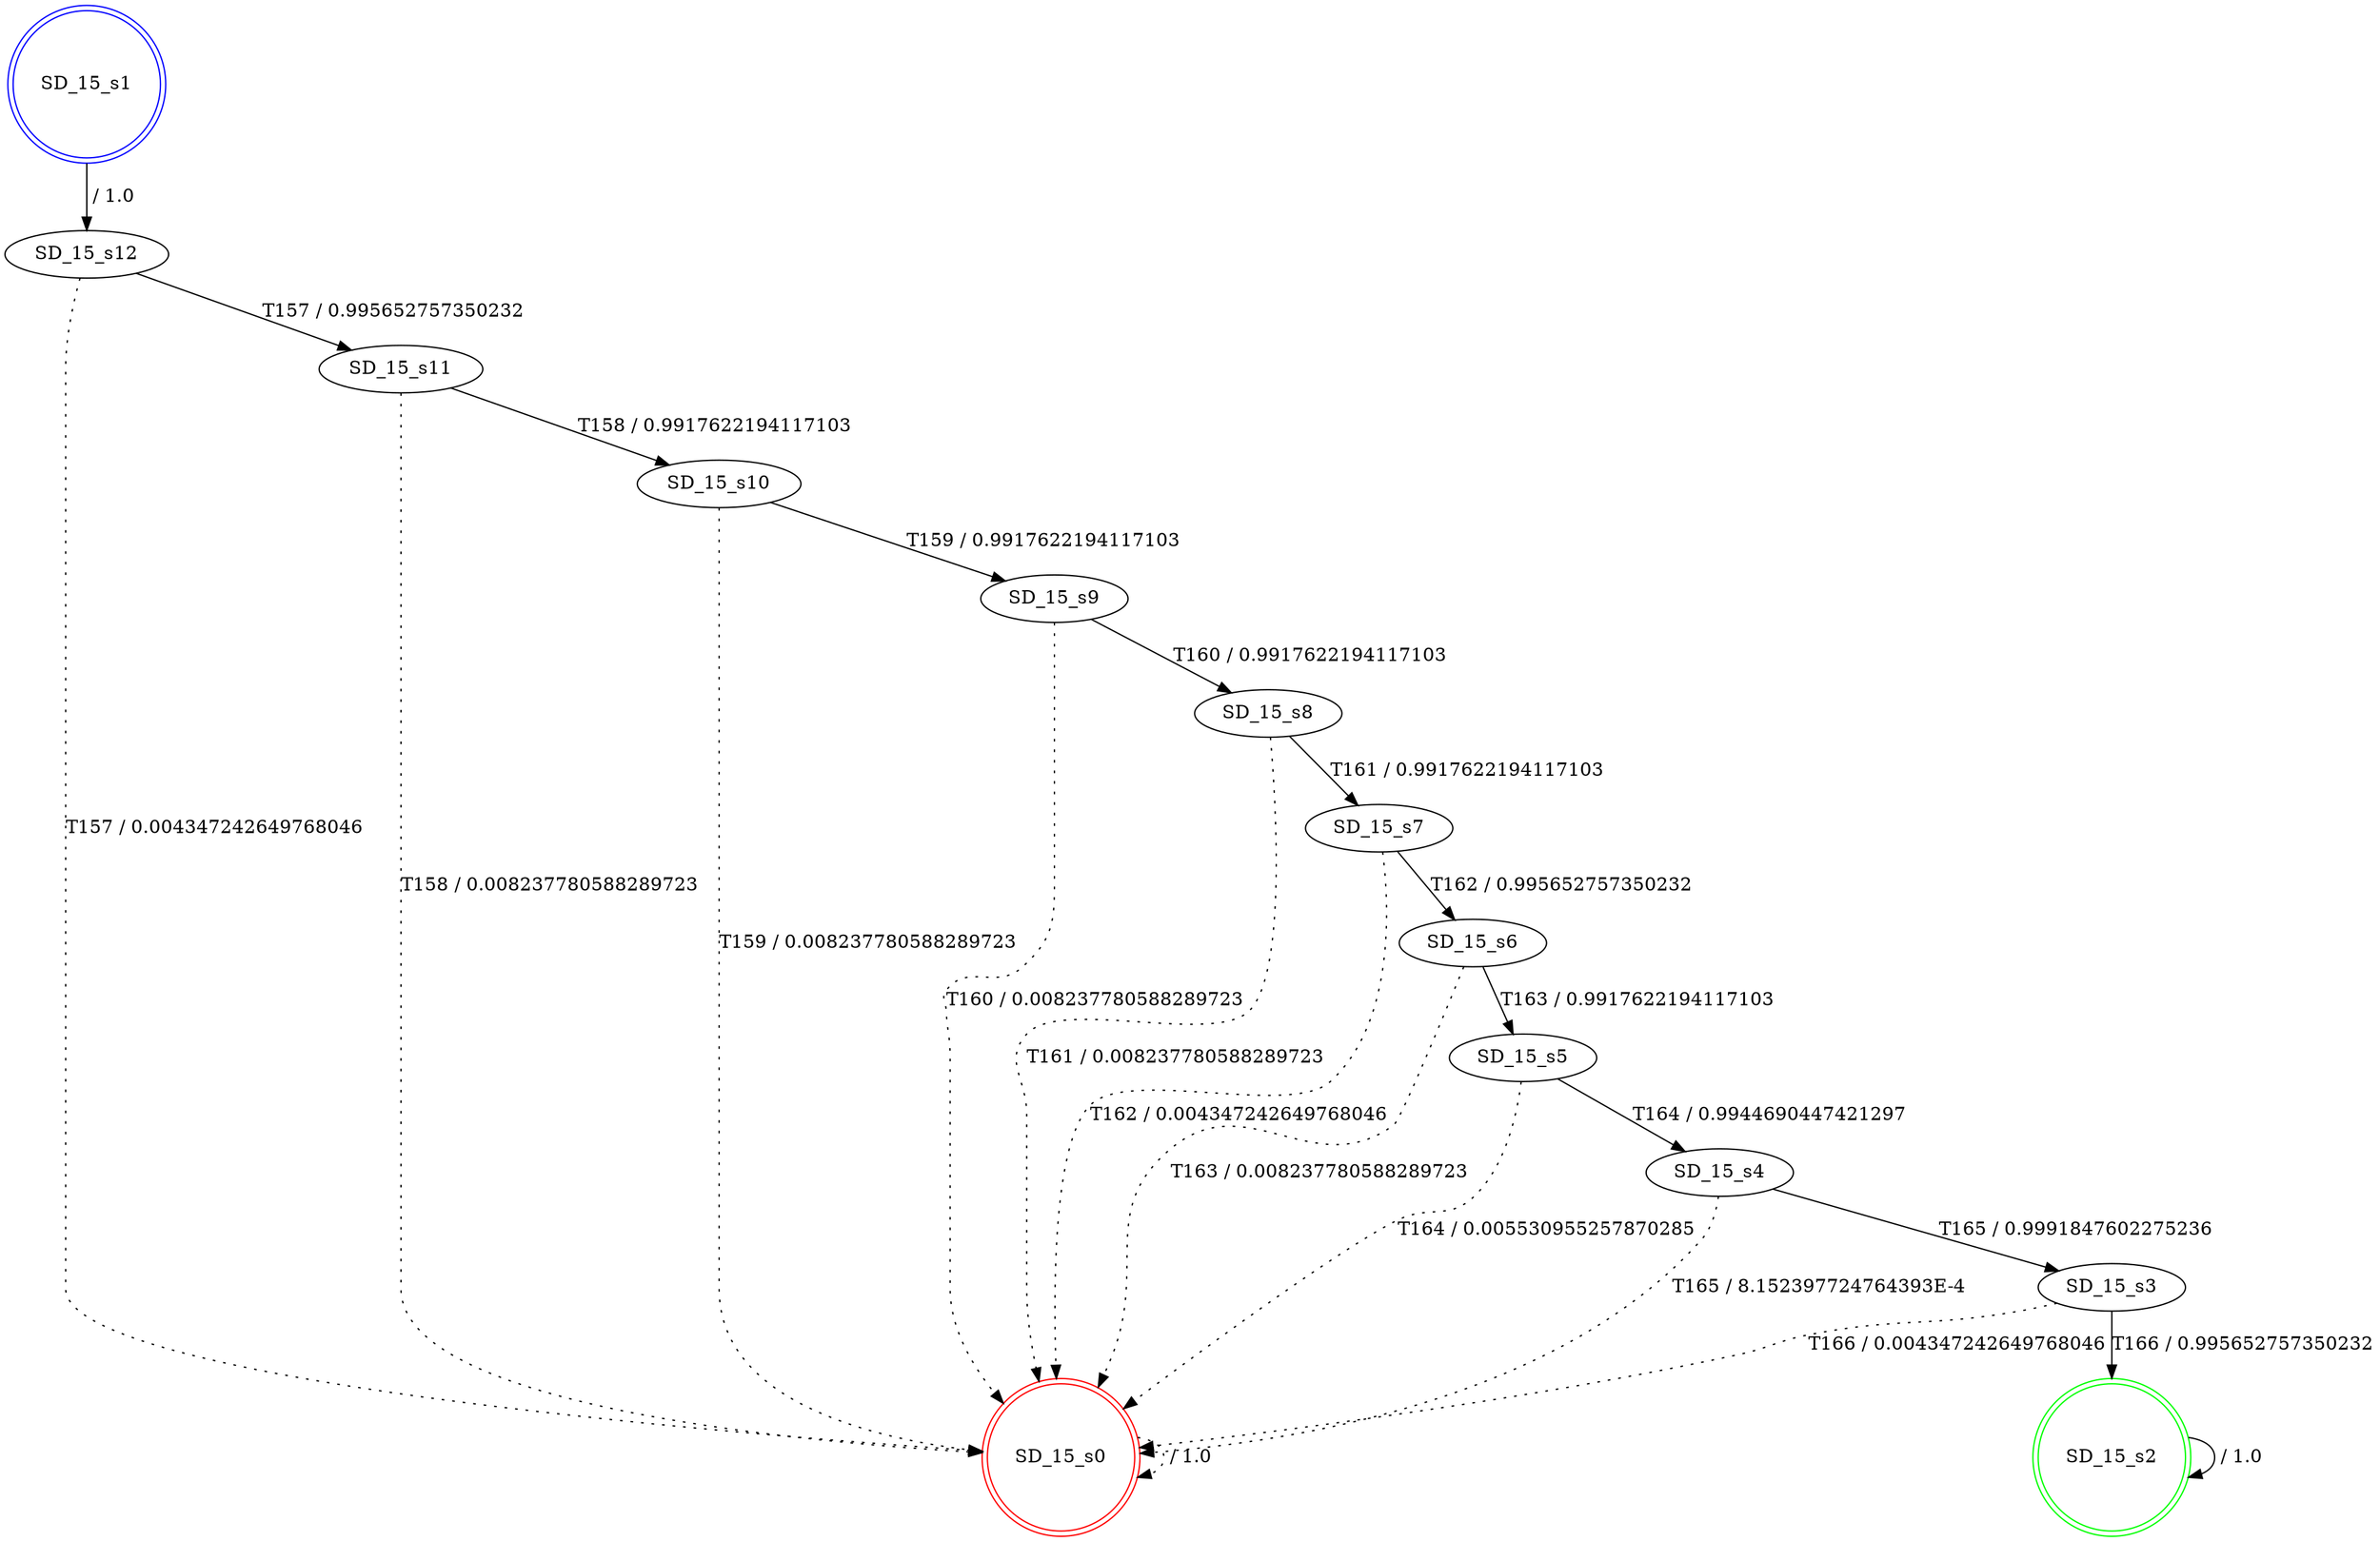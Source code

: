 digraph graphname {
SD_15_s0 [label="SD_15_s0",color=red,shape=doublecircle ];
SD_15_s1 [label="SD_15_s1",color=blue,shape=doublecircle ];
SD_15_s2 [label="SD_15_s2",color=green,shape=doublecircle ];
SD_15_s3 [label="SD_15_s3" ];
SD_15_s4 [label="SD_15_s4" ];
SD_15_s5 [label="SD_15_s5" ];
SD_15_s6 [label="SD_15_s6" ];
SD_15_s7 [label="SD_15_s7" ];
SD_15_s8 [label="SD_15_s8" ];
SD_15_s9 [label="SD_15_s9" ];
SD_15_s10 [label="SD_15_s10" ];
SD_15_s11 [label="SD_15_s11" ];
SD_15_s12 [label="SD_15_s12" ];
SD_15_s0 -> SD_15_s0 [label=" / 1.0", style=dotted];
SD_15_s1 -> SD_15_s12 [label=" / 1.0"];
SD_15_s2 -> SD_15_s2 [label=" / 1.0"];
SD_15_s3 -> SD_15_s2 [label="T166 / 0.995652757350232"];
SD_15_s3 -> SD_15_s0 [label="T166 / 0.004347242649768046", style=dotted];
SD_15_s4 -> SD_15_s3 [label="T165 / 0.9991847602275236"];
SD_15_s4 -> SD_15_s0 [label="T165 / 8.152397724764393E-4", style=dotted];
SD_15_s5 -> SD_15_s4 [label="T164 / 0.9944690447421297"];
SD_15_s5 -> SD_15_s0 [label="T164 / 0.005530955257870285", style=dotted];
SD_15_s6 -> SD_15_s5 [label="T163 / 0.9917622194117103"];
SD_15_s6 -> SD_15_s0 [label="T163 / 0.008237780588289723", style=dotted];
SD_15_s7 -> SD_15_s6 [label="T162 / 0.995652757350232"];
SD_15_s7 -> SD_15_s0 [label="T162 / 0.004347242649768046", style=dotted];
SD_15_s8 -> SD_15_s7 [label="T161 / 0.9917622194117103"];
SD_15_s8 -> SD_15_s0 [label="T161 / 0.008237780588289723", style=dotted];
SD_15_s9 -> SD_15_s8 [label="T160 / 0.9917622194117103"];
SD_15_s9 -> SD_15_s0 [label="T160 / 0.008237780588289723", style=dotted];
SD_15_s10 -> SD_15_s9 [label="T159 / 0.9917622194117103"];
SD_15_s10 -> SD_15_s0 [label="T159 / 0.008237780588289723", style=dotted];
SD_15_s11 -> SD_15_s10 [label="T158 / 0.9917622194117103"];
SD_15_s11 -> SD_15_s0 [label="T158 / 0.008237780588289723", style=dotted];
SD_15_s12 -> SD_15_s11 [label="T157 / 0.995652757350232"];
SD_15_s12 -> SD_15_s0 [label="T157 / 0.004347242649768046", style=dotted];
}
